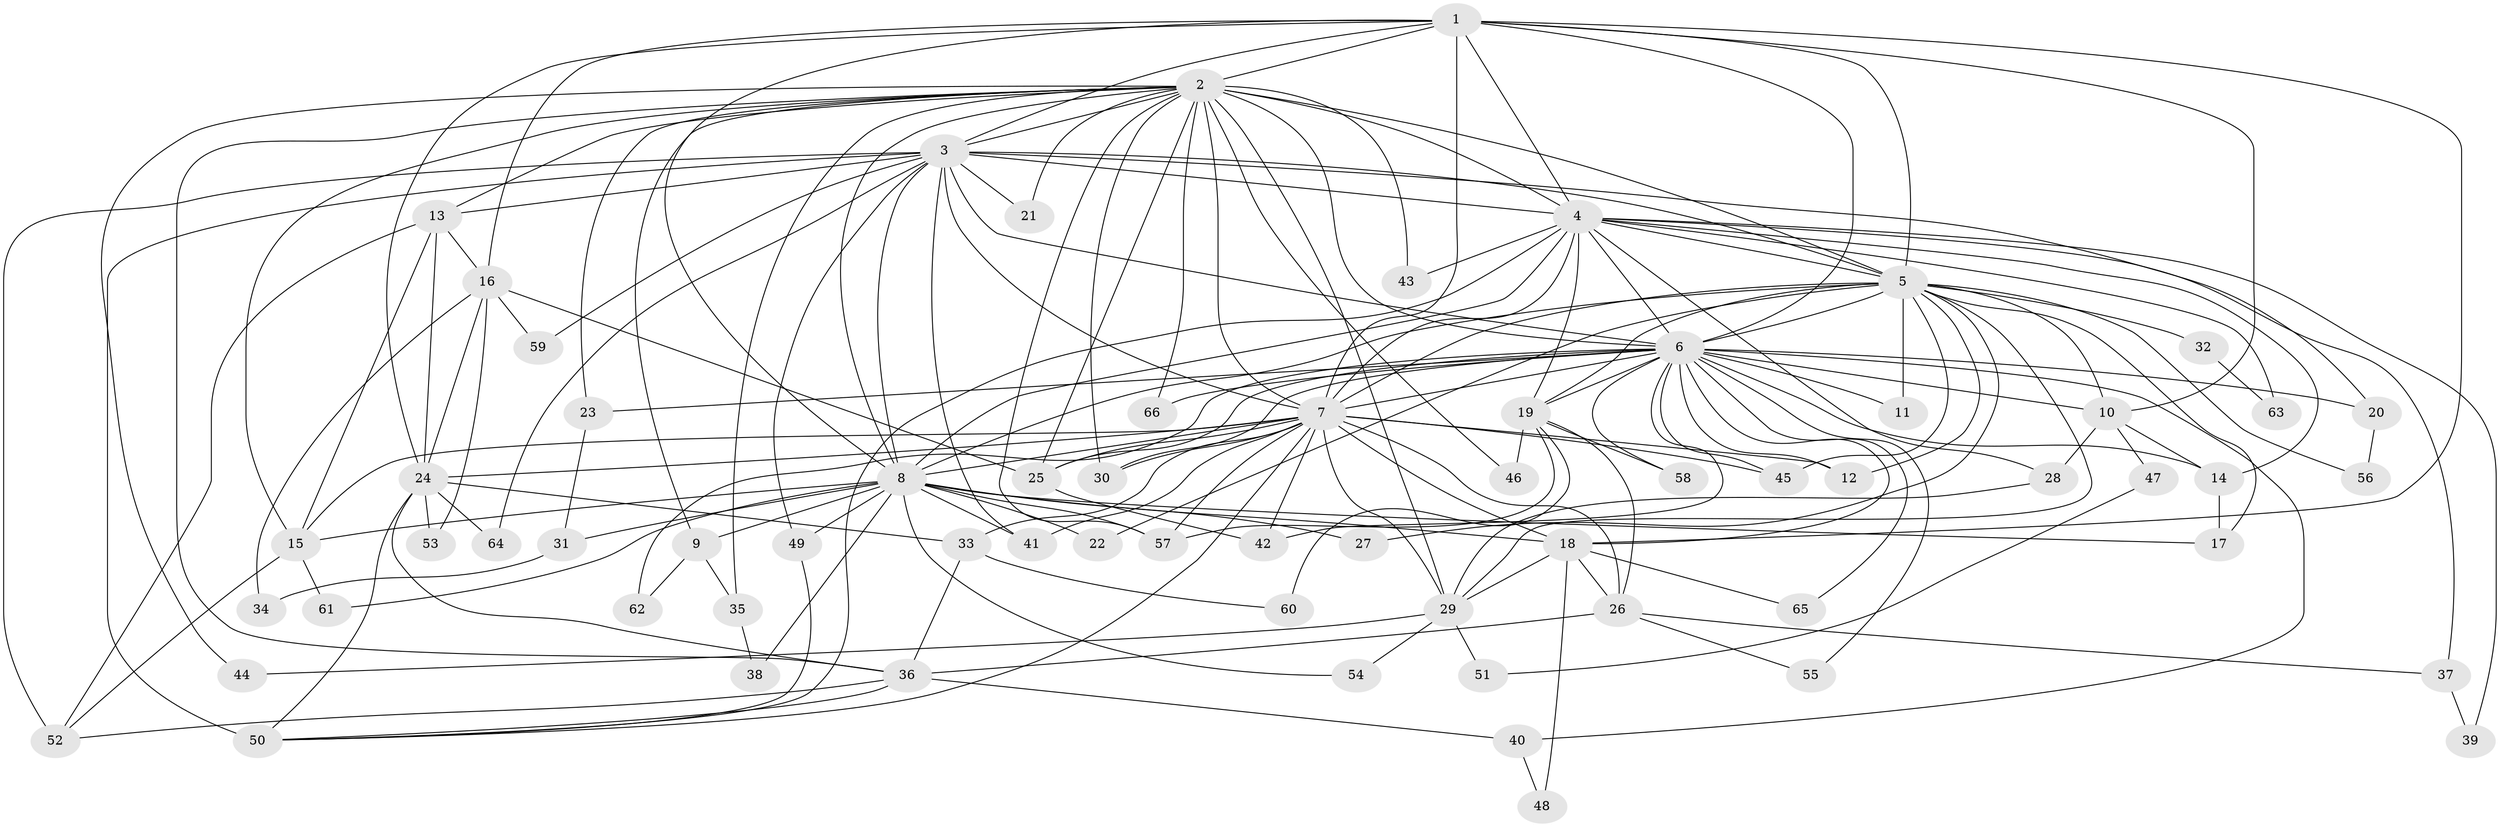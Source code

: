 // original degree distribution, {22: 0.007633587786259542, 17: 0.007633587786259542, 20: 0.015267175572519083, 21: 0.007633587786259542, 19: 0.007633587786259542, 25: 0.007633587786259542, 30: 0.007633587786259542, 28: 0.007633587786259542, 27: 0.007633587786259542, 8: 0.022900763358778626, 3: 0.2366412213740458, 4: 0.08396946564885496, 2: 0.5114503816793893, 6: 0.03816793893129771, 5: 0.030534351145038167}
// Generated by graph-tools (version 1.1) at 2025/35/03/09/25 02:35:13]
// undirected, 66 vertices, 172 edges
graph export_dot {
graph [start="1"]
  node [color=gray90,style=filled];
  1;
  2;
  3;
  4;
  5;
  6;
  7;
  8;
  9;
  10;
  11;
  12;
  13;
  14;
  15;
  16;
  17;
  18;
  19;
  20;
  21;
  22;
  23;
  24;
  25;
  26;
  27;
  28;
  29;
  30;
  31;
  32;
  33;
  34;
  35;
  36;
  37;
  38;
  39;
  40;
  41;
  42;
  43;
  44;
  45;
  46;
  47;
  48;
  49;
  50;
  51;
  52;
  53;
  54;
  55;
  56;
  57;
  58;
  59;
  60;
  61;
  62;
  63;
  64;
  65;
  66;
  1 -- 2 [weight=3.0];
  1 -- 3 [weight=2.0];
  1 -- 4 [weight=1.0];
  1 -- 5 [weight=1.0];
  1 -- 6 [weight=1.0];
  1 -- 7 [weight=2.0];
  1 -- 8 [weight=1.0];
  1 -- 10 [weight=5.0];
  1 -- 16 [weight=2.0];
  1 -- 18 [weight=2.0];
  1 -- 24 [weight=1.0];
  2 -- 3 [weight=4.0];
  2 -- 4 [weight=2.0];
  2 -- 5 [weight=2.0];
  2 -- 6 [weight=2.0];
  2 -- 7 [weight=4.0];
  2 -- 8 [weight=1.0];
  2 -- 9 [weight=1.0];
  2 -- 13 [weight=1.0];
  2 -- 15 [weight=1.0];
  2 -- 21 [weight=1.0];
  2 -- 23 [weight=1.0];
  2 -- 25 [weight=1.0];
  2 -- 29 [weight=2.0];
  2 -- 30 [weight=1.0];
  2 -- 35 [weight=1.0];
  2 -- 36 [weight=1.0];
  2 -- 43 [weight=1.0];
  2 -- 44 [weight=1.0];
  2 -- 46 [weight=1.0];
  2 -- 57 [weight=1.0];
  2 -- 66 [weight=1.0];
  3 -- 4 [weight=2.0];
  3 -- 5 [weight=2.0];
  3 -- 6 [weight=2.0];
  3 -- 7 [weight=4.0];
  3 -- 8 [weight=1.0];
  3 -- 13 [weight=3.0];
  3 -- 20 [weight=2.0];
  3 -- 21 [weight=2.0];
  3 -- 41 [weight=2.0];
  3 -- 49 [weight=1.0];
  3 -- 50 [weight=5.0];
  3 -- 52 [weight=1.0];
  3 -- 59 [weight=1.0];
  3 -- 64 [weight=1.0];
  4 -- 5 [weight=1.0];
  4 -- 6 [weight=1.0];
  4 -- 7 [weight=3.0];
  4 -- 8 [weight=1.0];
  4 -- 14 [weight=1.0];
  4 -- 19 [weight=2.0];
  4 -- 28 [weight=1.0];
  4 -- 37 [weight=1.0];
  4 -- 39 [weight=1.0];
  4 -- 43 [weight=1.0];
  4 -- 50 [weight=1.0];
  4 -- 63 [weight=1.0];
  5 -- 6 [weight=1.0];
  5 -- 7 [weight=3.0];
  5 -- 8 [weight=2.0];
  5 -- 10 [weight=2.0];
  5 -- 11 [weight=1.0];
  5 -- 12 [weight=1.0];
  5 -- 17 [weight=1.0];
  5 -- 19 [weight=1.0];
  5 -- 22 [weight=1.0];
  5 -- 27 [weight=1.0];
  5 -- 29 [weight=1.0];
  5 -- 32 [weight=1.0];
  5 -- 45 [weight=1.0];
  5 -- 56 [weight=1.0];
  6 -- 7 [weight=3.0];
  6 -- 10 [weight=1.0];
  6 -- 11 [weight=1.0];
  6 -- 12 [weight=1.0];
  6 -- 14 [weight=1.0];
  6 -- 18 [weight=3.0];
  6 -- 19 [weight=1.0];
  6 -- 20 [weight=1.0];
  6 -- 23 [weight=1.0];
  6 -- 25 [weight=1.0];
  6 -- 30 [weight=1.0];
  6 -- 40 [weight=1.0];
  6 -- 42 [weight=1.0];
  6 -- 45 [weight=1.0];
  6 -- 55 [weight=1.0];
  6 -- 58 [weight=1.0];
  6 -- 62 [weight=1.0];
  6 -- 65 [weight=1.0];
  6 -- 66 [weight=1.0];
  7 -- 8 [weight=8.0];
  7 -- 12 [weight=1.0];
  7 -- 15 [weight=1.0];
  7 -- 18 [weight=7.0];
  7 -- 24 [weight=1.0];
  7 -- 25 [weight=1.0];
  7 -- 26 [weight=3.0];
  7 -- 29 [weight=1.0];
  7 -- 30 [weight=1.0];
  7 -- 33 [weight=3.0];
  7 -- 41 [weight=1.0];
  7 -- 42 [weight=1.0];
  7 -- 45 [weight=1.0];
  7 -- 50 [weight=1.0];
  7 -- 57 [weight=1.0];
  8 -- 9 [weight=1.0];
  8 -- 15 [weight=1.0];
  8 -- 17 [weight=1.0];
  8 -- 18 [weight=1.0];
  8 -- 22 [weight=1.0];
  8 -- 27 [weight=1.0];
  8 -- 31 [weight=1.0];
  8 -- 38 [weight=1.0];
  8 -- 41 [weight=1.0];
  8 -- 49 [weight=1.0];
  8 -- 54 [weight=1.0];
  8 -- 57 [weight=1.0];
  8 -- 61 [weight=1.0];
  9 -- 35 [weight=1.0];
  9 -- 62 [weight=1.0];
  10 -- 14 [weight=1.0];
  10 -- 28 [weight=2.0];
  10 -- 47 [weight=2.0];
  13 -- 15 [weight=1.0];
  13 -- 16 [weight=1.0];
  13 -- 24 [weight=1.0];
  13 -- 52 [weight=1.0];
  14 -- 17 [weight=1.0];
  15 -- 52 [weight=1.0];
  15 -- 61 [weight=1.0];
  16 -- 24 [weight=1.0];
  16 -- 25 [weight=1.0];
  16 -- 34 [weight=1.0];
  16 -- 53 [weight=1.0];
  16 -- 59 [weight=1.0];
  18 -- 26 [weight=1.0];
  18 -- 29 [weight=1.0];
  18 -- 48 [weight=1.0];
  18 -- 65 [weight=1.0];
  19 -- 26 [weight=1.0];
  19 -- 46 [weight=1.0];
  19 -- 57 [weight=1.0];
  19 -- 58 [weight=1.0];
  19 -- 60 [weight=1.0];
  20 -- 56 [weight=1.0];
  23 -- 31 [weight=1.0];
  24 -- 33 [weight=1.0];
  24 -- 36 [weight=2.0];
  24 -- 50 [weight=1.0];
  24 -- 53 [weight=1.0];
  24 -- 64 [weight=1.0];
  25 -- 42 [weight=1.0];
  26 -- 36 [weight=1.0];
  26 -- 37 [weight=1.0];
  26 -- 55 [weight=1.0];
  28 -- 29 [weight=1.0];
  29 -- 44 [weight=1.0];
  29 -- 51 [weight=1.0];
  29 -- 54 [weight=1.0];
  31 -- 34 [weight=1.0];
  32 -- 63 [weight=1.0];
  33 -- 36 [weight=1.0];
  33 -- 60 [weight=1.0];
  35 -- 38 [weight=1.0];
  36 -- 40 [weight=1.0];
  36 -- 50 [weight=1.0];
  36 -- 52 [weight=1.0];
  37 -- 39 [weight=1.0];
  40 -- 48 [weight=1.0];
  47 -- 51 [weight=1.0];
  49 -- 50 [weight=1.0];
}

